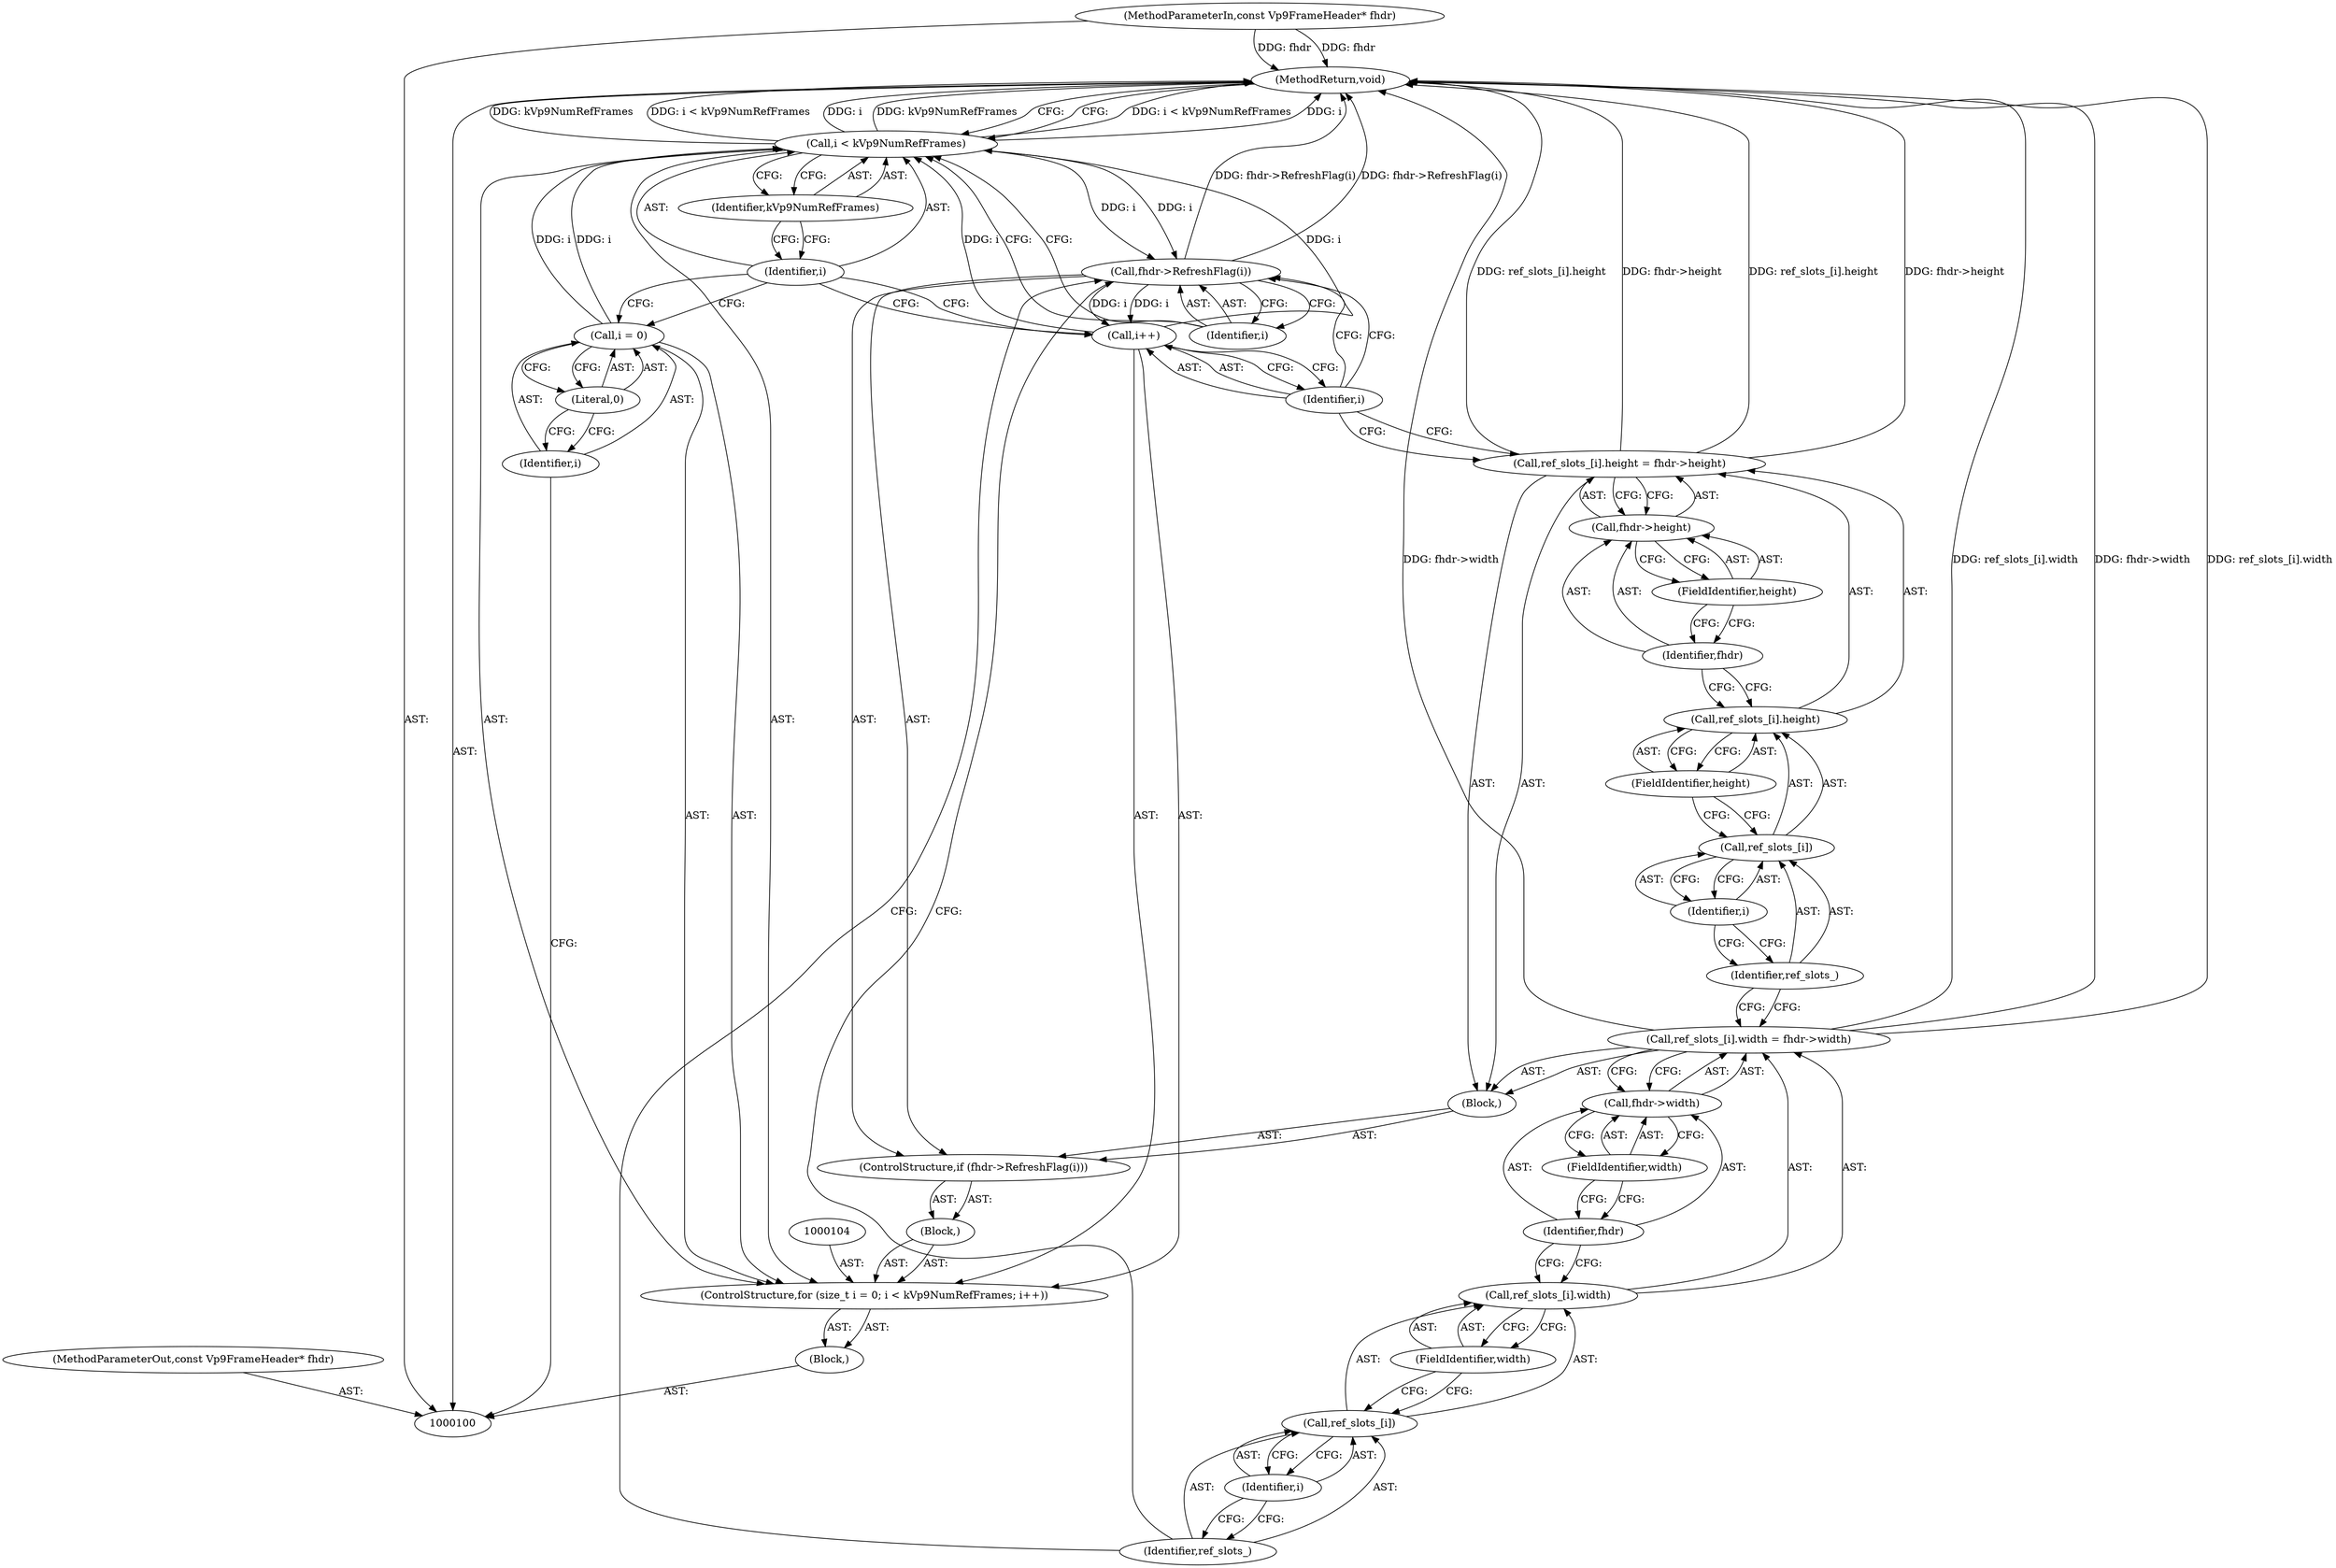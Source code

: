 digraph "1_Chrome_27c68f543e5eba779902447445dfb05ec3f5bf75_27" {
"1000136" [label="(MethodReturn,void)"];
"1000101" [label="(MethodParameterIn,const Vp9FrameHeader* fhdr)"];
"1000176" [label="(MethodParameterOut,const Vp9FrameHeader* fhdr)"];
"1000102" [label="(Block,)"];
"1000105" [label="(Call,i = 0)"];
"1000106" [label="(Identifier,i)"];
"1000107" [label="(Literal,0)"];
"1000108" [label="(Call,i < kVp9NumRefFrames)"];
"1000109" [label="(Identifier,i)"];
"1000110" [label="(Identifier,kVp9NumRefFrames)"];
"1000103" [label="(ControlStructure,for (size_t i = 0; i < kVp9NumRefFrames; i++))"];
"1000111" [label="(Call,i++)"];
"1000112" [label="(Identifier,i)"];
"1000113" [label="(Block,)"];
"1000116" [label="(Identifier,i)"];
"1000117" [label="(Block,)"];
"1000114" [label="(ControlStructure,if (fhdr->RefreshFlag(i)))"];
"1000115" [label="(Call,fhdr->RefreshFlag(i))"];
"1000122" [label="(Identifier,i)"];
"1000123" [label="(FieldIdentifier,width)"];
"1000124" [label="(Call,fhdr->width)"];
"1000125" [label="(Identifier,fhdr)"];
"1000126" [label="(FieldIdentifier,width)"];
"1000118" [label="(Call,ref_slots_[i].width = fhdr->width)"];
"1000119" [label="(Call,ref_slots_[i].width)"];
"1000120" [label="(Call,ref_slots_[i])"];
"1000121" [label="(Identifier,ref_slots_)"];
"1000131" [label="(Identifier,i)"];
"1000132" [label="(FieldIdentifier,height)"];
"1000133" [label="(Call,fhdr->height)"];
"1000134" [label="(Identifier,fhdr)"];
"1000135" [label="(FieldIdentifier,height)"];
"1000127" [label="(Call,ref_slots_[i].height = fhdr->height)"];
"1000128" [label="(Call,ref_slots_[i].height)"];
"1000129" [label="(Call,ref_slots_[i])"];
"1000130" [label="(Identifier,ref_slots_)"];
"1000136" -> "1000100"  [label="AST: "];
"1000136" -> "1000108"  [label="CFG: "];
"1000108" -> "1000136"  [label="DDG: i < kVp9NumRefFrames"];
"1000108" -> "1000136"  [label="DDG: i"];
"1000108" -> "1000136"  [label="DDG: kVp9NumRefFrames"];
"1000115" -> "1000136"  [label="DDG: fhdr->RefreshFlag(i)"];
"1000127" -> "1000136"  [label="DDG: fhdr->height"];
"1000127" -> "1000136"  [label="DDG: ref_slots_[i].height"];
"1000118" -> "1000136"  [label="DDG: ref_slots_[i].width"];
"1000118" -> "1000136"  [label="DDG: fhdr->width"];
"1000101" -> "1000136"  [label="DDG: fhdr"];
"1000101" -> "1000100"  [label="AST: "];
"1000101" -> "1000136"  [label="DDG: fhdr"];
"1000176" -> "1000100"  [label="AST: "];
"1000102" -> "1000100"  [label="AST: "];
"1000103" -> "1000102"  [label="AST: "];
"1000105" -> "1000103"  [label="AST: "];
"1000105" -> "1000107"  [label="CFG: "];
"1000106" -> "1000105"  [label="AST: "];
"1000107" -> "1000105"  [label="AST: "];
"1000109" -> "1000105"  [label="CFG: "];
"1000105" -> "1000108"  [label="DDG: i"];
"1000106" -> "1000105"  [label="AST: "];
"1000106" -> "1000100"  [label="CFG: "];
"1000107" -> "1000106"  [label="CFG: "];
"1000107" -> "1000105"  [label="AST: "];
"1000107" -> "1000106"  [label="CFG: "];
"1000105" -> "1000107"  [label="CFG: "];
"1000108" -> "1000103"  [label="AST: "];
"1000108" -> "1000110"  [label="CFG: "];
"1000109" -> "1000108"  [label="AST: "];
"1000110" -> "1000108"  [label="AST: "];
"1000116" -> "1000108"  [label="CFG: "];
"1000136" -> "1000108"  [label="CFG: "];
"1000108" -> "1000136"  [label="DDG: i < kVp9NumRefFrames"];
"1000108" -> "1000136"  [label="DDG: i"];
"1000108" -> "1000136"  [label="DDG: kVp9NumRefFrames"];
"1000111" -> "1000108"  [label="DDG: i"];
"1000105" -> "1000108"  [label="DDG: i"];
"1000108" -> "1000115"  [label="DDG: i"];
"1000109" -> "1000108"  [label="AST: "];
"1000109" -> "1000105"  [label="CFG: "];
"1000109" -> "1000111"  [label="CFG: "];
"1000110" -> "1000109"  [label="CFG: "];
"1000110" -> "1000108"  [label="AST: "];
"1000110" -> "1000109"  [label="CFG: "];
"1000108" -> "1000110"  [label="CFG: "];
"1000103" -> "1000102"  [label="AST: "];
"1000104" -> "1000103"  [label="AST: "];
"1000105" -> "1000103"  [label="AST: "];
"1000108" -> "1000103"  [label="AST: "];
"1000111" -> "1000103"  [label="AST: "];
"1000113" -> "1000103"  [label="AST: "];
"1000111" -> "1000103"  [label="AST: "];
"1000111" -> "1000112"  [label="CFG: "];
"1000112" -> "1000111"  [label="AST: "];
"1000109" -> "1000111"  [label="CFG: "];
"1000111" -> "1000108"  [label="DDG: i"];
"1000115" -> "1000111"  [label="DDG: i"];
"1000112" -> "1000111"  [label="AST: "];
"1000112" -> "1000127"  [label="CFG: "];
"1000112" -> "1000115"  [label="CFG: "];
"1000111" -> "1000112"  [label="CFG: "];
"1000113" -> "1000103"  [label="AST: "];
"1000114" -> "1000113"  [label="AST: "];
"1000116" -> "1000115"  [label="AST: "];
"1000116" -> "1000108"  [label="CFG: "];
"1000115" -> "1000116"  [label="CFG: "];
"1000117" -> "1000114"  [label="AST: "];
"1000118" -> "1000117"  [label="AST: "];
"1000127" -> "1000117"  [label="AST: "];
"1000114" -> "1000113"  [label="AST: "];
"1000115" -> "1000114"  [label="AST: "];
"1000117" -> "1000114"  [label="AST: "];
"1000115" -> "1000114"  [label="AST: "];
"1000115" -> "1000116"  [label="CFG: "];
"1000116" -> "1000115"  [label="AST: "];
"1000121" -> "1000115"  [label="CFG: "];
"1000112" -> "1000115"  [label="CFG: "];
"1000115" -> "1000136"  [label="DDG: fhdr->RefreshFlag(i)"];
"1000115" -> "1000111"  [label="DDG: i"];
"1000108" -> "1000115"  [label="DDG: i"];
"1000122" -> "1000120"  [label="AST: "];
"1000122" -> "1000121"  [label="CFG: "];
"1000120" -> "1000122"  [label="CFG: "];
"1000123" -> "1000119"  [label="AST: "];
"1000123" -> "1000120"  [label="CFG: "];
"1000119" -> "1000123"  [label="CFG: "];
"1000124" -> "1000118"  [label="AST: "];
"1000124" -> "1000126"  [label="CFG: "];
"1000125" -> "1000124"  [label="AST: "];
"1000126" -> "1000124"  [label="AST: "];
"1000118" -> "1000124"  [label="CFG: "];
"1000125" -> "1000124"  [label="AST: "];
"1000125" -> "1000119"  [label="CFG: "];
"1000126" -> "1000125"  [label="CFG: "];
"1000126" -> "1000124"  [label="AST: "];
"1000126" -> "1000125"  [label="CFG: "];
"1000124" -> "1000126"  [label="CFG: "];
"1000118" -> "1000117"  [label="AST: "];
"1000118" -> "1000124"  [label="CFG: "];
"1000119" -> "1000118"  [label="AST: "];
"1000124" -> "1000118"  [label="AST: "];
"1000130" -> "1000118"  [label="CFG: "];
"1000118" -> "1000136"  [label="DDG: ref_slots_[i].width"];
"1000118" -> "1000136"  [label="DDG: fhdr->width"];
"1000119" -> "1000118"  [label="AST: "];
"1000119" -> "1000123"  [label="CFG: "];
"1000120" -> "1000119"  [label="AST: "];
"1000123" -> "1000119"  [label="AST: "];
"1000125" -> "1000119"  [label="CFG: "];
"1000120" -> "1000119"  [label="AST: "];
"1000120" -> "1000122"  [label="CFG: "];
"1000121" -> "1000120"  [label="AST: "];
"1000122" -> "1000120"  [label="AST: "];
"1000123" -> "1000120"  [label="CFG: "];
"1000121" -> "1000120"  [label="AST: "];
"1000121" -> "1000115"  [label="CFG: "];
"1000122" -> "1000121"  [label="CFG: "];
"1000131" -> "1000129"  [label="AST: "];
"1000131" -> "1000130"  [label="CFG: "];
"1000129" -> "1000131"  [label="CFG: "];
"1000132" -> "1000128"  [label="AST: "];
"1000132" -> "1000129"  [label="CFG: "];
"1000128" -> "1000132"  [label="CFG: "];
"1000133" -> "1000127"  [label="AST: "];
"1000133" -> "1000135"  [label="CFG: "];
"1000134" -> "1000133"  [label="AST: "];
"1000135" -> "1000133"  [label="AST: "];
"1000127" -> "1000133"  [label="CFG: "];
"1000134" -> "1000133"  [label="AST: "];
"1000134" -> "1000128"  [label="CFG: "];
"1000135" -> "1000134"  [label="CFG: "];
"1000135" -> "1000133"  [label="AST: "];
"1000135" -> "1000134"  [label="CFG: "];
"1000133" -> "1000135"  [label="CFG: "];
"1000127" -> "1000117"  [label="AST: "];
"1000127" -> "1000133"  [label="CFG: "];
"1000128" -> "1000127"  [label="AST: "];
"1000133" -> "1000127"  [label="AST: "];
"1000112" -> "1000127"  [label="CFG: "];
"1000127" -> "1000136"  [label="DDG: fhdr->height"];
"1000127" -> "1000136"  [label="DDG: ref_slots_[i].height"];
"1000128" -> "1000127"  [label="AST: "];
"1000128" -> "1000132"  [label="CFG: "];
"1000129" -> "1000128"  [label="AST: "];
"1000132" -> "1000128"  [label="AST: "];
"1000134" -> "1000128"  [label="CFG: "];
"1000129" -> "1000128"  [label="AST: "];
"1000129" -> "1000131"  [label="CFG: "];
"1000130" -> "1000129"  [label="AST: "];
"1000131" -> "1000129"  [label="AST: "];
"1000132" -> "1000129"  [label="CFG: "];
"1000130" -> "1000129"  [label="AST: "];
"1000130" -> "1000118"  [label="CFG: "];
"1000131" -> "1000130"  [label="CFG: "];
}
